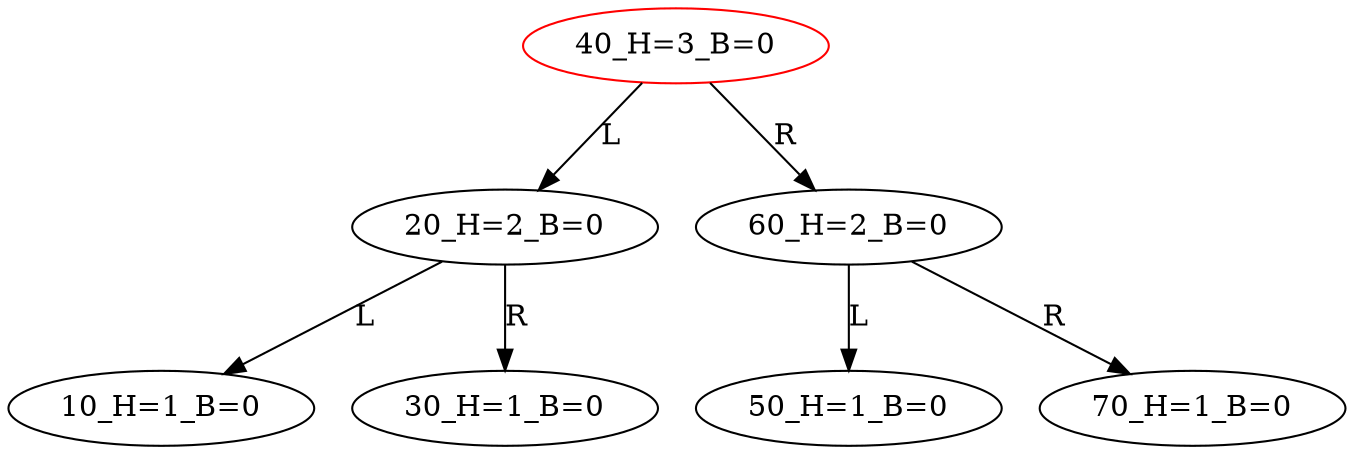 digraph BiTreeBiTreeInsert {
"40_H=3_B=0" -> {"20_H=2_B=0"} [label="L"]
"40_H=3_B=0" -> {"60_H=2_B=0"} [label="R"]
"20_H=2_B=0" -> {"10_H=1_B=0"} [label="L"]
"20_H=2_B=0" -> {"30_H=1_B=0"} [label="R"]
"60_H=2_B=0" -> {"50_H=1_B=0"} [label="L"]
"60_H=2_B=0" -> {"70_H=1_B=0"} [label="R"]
"40_H=3_B=0" [color=red]
"20_H=2_B=0"
"10_H=1_B=0"
"30_H=1_B=0"
"60_H=2_B=0"
"50_H=1_B=0"
"70_H=1_B=0"
}
